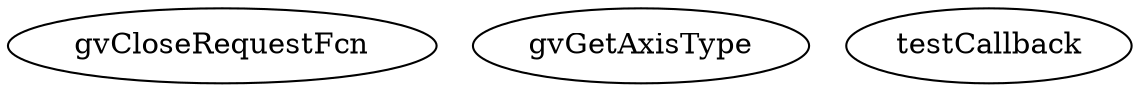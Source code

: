 /* Created by mdot for Matlab */
digraph m2html {

  gvCloseRequestFcn [URL="gvCloseRequestFcn.html"];
  gvGetAxisType [URL="gvGetAxisType.html"];
  testCallback [URL="testCallback.html"];
}